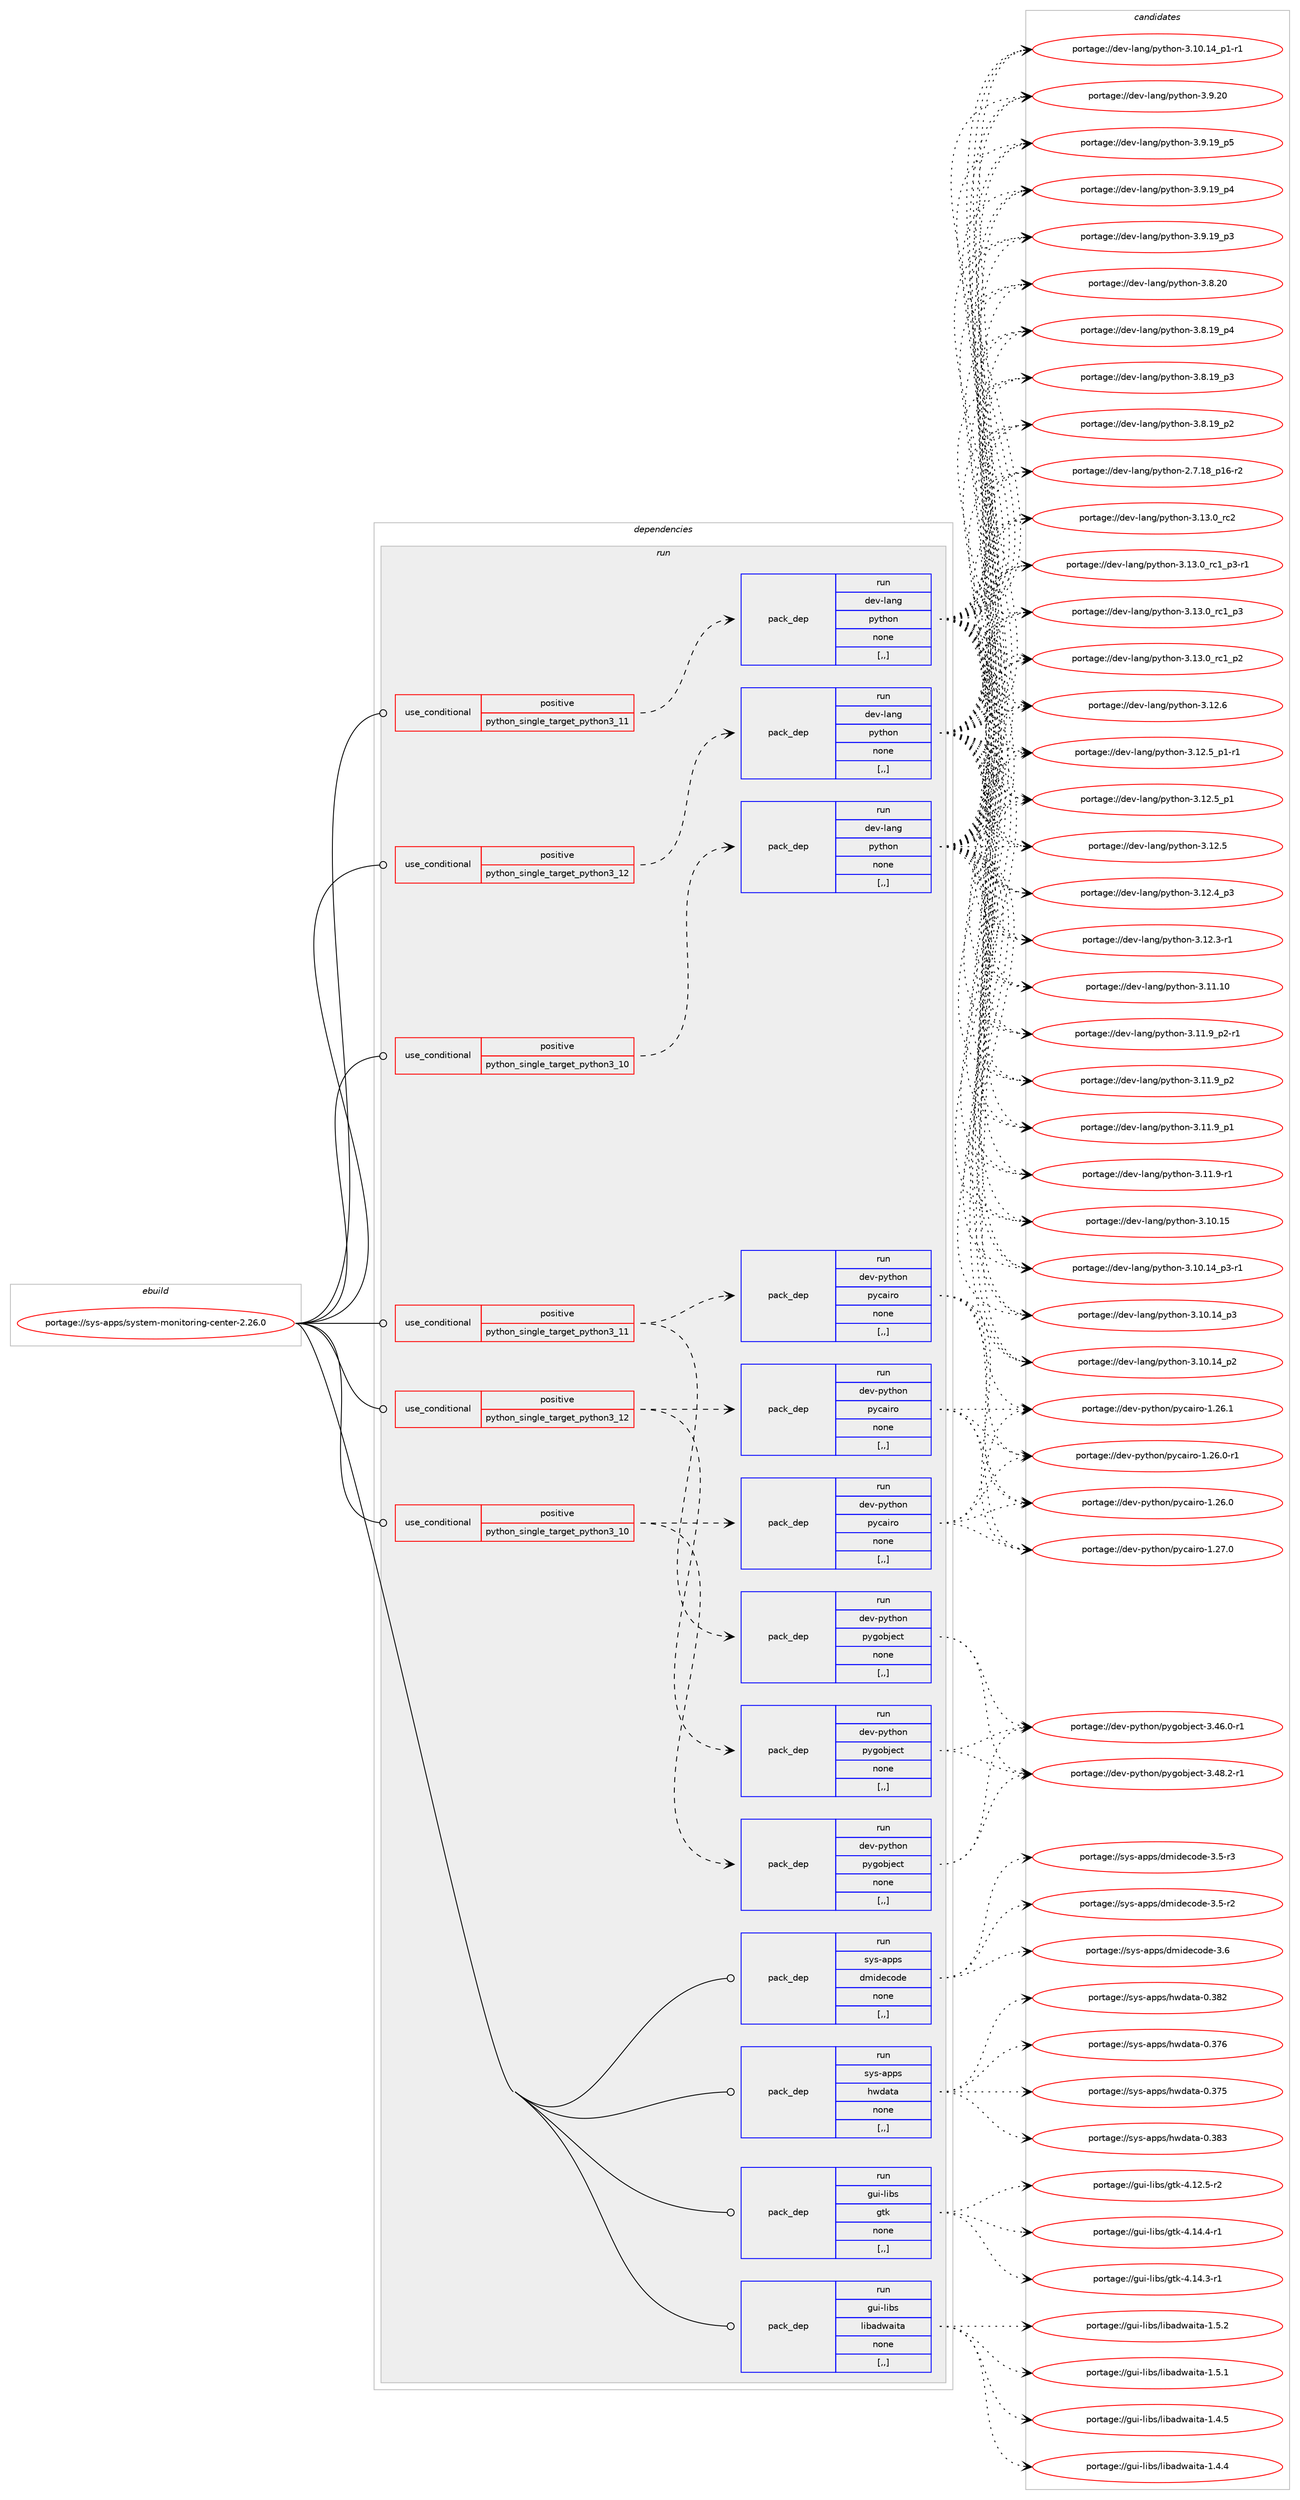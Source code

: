 digraph prolog {

# *************
# Graph options
# *************

newrank=true;
concentrate=true;
compound=true;
graph [rankdir=LR,fontname=Helvetica,fontsize=10,ranksep=1.5];#, ranksep=2.5, nodesep=0.2];
edge  [arrowhead=vee];
node  [fontname=Helvetica,fontsize=10];

# **********
# The ebuild
# **********

subgraph cluster_leftcol {
color=gray;
label=<<i>ebuild</i>>;
id [label="portage://sys-apps/system-monitoring-center-2.26.0", color=red, width=4, href="../sys-apps/system-monitoring-center-2.26.0.svg"];
}

# ****************
# The dependencies
# ****************

subgraph cluster_midcol {
color=gray;
label=<<i>dependencies</i>>;
subgraph cluster_compile {
fillcolor="#eeeeee";
style=filled;
label=<<i>compile</i>>;
}
subgraph cluster_compileandrun {
fillcolor="#eeeeee";
style=filled;
label=<<i>compile and run</i>>;
}
subgraph cluster_run {
fillcolor="#eeeeee";
style=filled;
label=<<i>run</i>>;
subgraph cond245714 {
dependency932931 [label=<<TABLE BORDER="0" CELLBORDER="1" CELLSPACING="0" CELLPADDING="4"><TR><TD ROWSPAN="3" CELLPADDING="10">use_conditional</TD></TR><TR><TD>positive</TD></TR><TR><TD>python_single_target_python3_10</TD></TR></TABLE>>, shape=none, color=red];
subgraph pack680546 {
dependency932932 [label=<<TABLE BORDER="0" CELLBORDER="1" CELLSPACING="0" CELLPADDING="4" WIDTH="220"><TR><TD ROWSPAN="6" CELLPADDING="30">pack_dep</TD></TR><TR><TD WIDTH="110">run</TD></TR><TR><TD>dev-lang</TD></TR><TR><TD>python</TD></TR><TR><TD>none</TD></TR><TR><TD>[,,]</TD></TR></TABLE>>, shape=none, color=blue];
}
dependency932931:e -> dependency932932:w [weight=20,style="dashed",arrowhead="vee"];
}
id:e -> dependency932931:w [weight=20,style="solid",arrowhead="odot"];
subgraph cond245715 {
dependency932933 [label=<<TABLE BORDER="0" CELLBORDER="1" CELLSPACING="0" CELLPADDING="4"><TR><TD ROWSPAN="3" CELLPADDING="10">use_conditional</TD></TR><TR><TD>positive</TD></TR><TR><TD>python_single_target_python3_10</TD></TR></TABLE>>, shape=none, color=red];
subgraph pack680547 {
dependency932934 [label=<<TABLE BORDER="0" CELLBORDER="1" CELLSPACING="0" CELLPADDING="4" WIDTH="220"><TR><TD ROWSPAN="6" CELLPADDING="30">pack_dep</TD></TR><TR><TD WIDTH="110">run</TD></TR><TR><TD>dev-python</TD></TR><TR><TD>pycairo</TD></TR><TR><TD>none</TD></TR><TR><TD>[,,]</TD></TR></TABLE>>, shape=none, color=blue];
}
dependency932933:e -> dependency932934:w [weight=20,style="dashed",arrowhead="vee"];
subgraph pack680548 {
dependency932935 [label=<<TABLE BORDER="0" CELLBORDER="1" CELLSPACING="0" CELLPADDING="4" WIDTH="220"><TR><TD ROWSPAN="6" CELLPADDING="30">pack_dep</TD></TR><TR><TD WIDTH="110">run</TD></TR><TR><TD>dev-python</TD></TR><TR><TD>pygobject</TD></TR><TR><TD>none</TD></TR><TR><TD>[,,]</TD></TR></TABLE>>, shape=none, color=blue];
}
dependency932933:e -> dependency932935:w [weight=20,style="dashed",arrowhead="vee"];
}
id:e -> dependency932933:w [weight=20,style="solid",arrowhead="odot"];
subgraph cond245716 {
dependency932936 [label=<<TABLE BORDER="0" CELLBORDER="1" CELLSPACING="0" CELLPADDING="4"><TR><TD ROWSPAN="3" CELLPADDING="10">use_conditional</TD></TR><TR><TD>positive</TD></TR><TR><TD>python_single_target_python3_11</TD></TR></TABLE>>, shape=none, color=red];
subgraph pack680549 {
dependency932937 [label=<<TABLE BORDER="0" CELLBORDER="1" CELLSPACING="0" CELLPADDING="4" WIDTH="220"><TR><TD ROWSPAN="6" CELLPADDING="30">pack_dep</TD></TR><TR><TD WIDTH="110">run</TD></TR><TR><TD>dev-lang</TD></TR><TR><TD>python</TD></TR><TR><TD>none</TD></TR><TR><TD>[,,]</TD></TR></TABLE>>, shape=none, color=blue];
}
dependency932936:e -> dependency932937:w [weight=20,style="dashed",arrowhead="vee"];
}
id:e -> dependency932936:w [weight=20,style="solid",arrowhead="odot"];
subgraph cond245717 {
dependency932938 [label=<<TABLE BORDER="0" CELLBORDER="1" CELLSPACING="0" CELLPADDING="4"><TR><TD ROWSPAN="3" CELLPADDING="10">use_conditional</TD></TR><TR><TD>positive</TD></TR><TR><TD>python_single_target_python3_11</TD></TR></TABLE>>, shape=none, color=red];
subgraph pack680550 {
dependency932939 [label=<<TABLE BORDER="0" CELLBORDER="1" CELLSPACING="0" CELLPADDING="4" WIDTH="220"><TR><TD ROWSPAN="6" CELLPADDING="30">pack_dep</TD></TR><TR><TD WIDTH="110">run</TD></TR><TR><TD>dev-python</TD></TR><TR><TD>pycairo</TD></TR><TR><TD>none</TD></TR><TR><TD>[,,]</TD></TR></TABLE>>, shape=none, color=blue];
}
dependency932938:e -> dependency932939:w [weight=20,style="dashed",arrowhead="vee"];
subgraph pack680551 {
dependency932940 [label=<<TABLE BORDER="0" CELLBORDER="1" CELLSPACING="0" CELLPADDING="4" WIDTH="220"><TR><TD ROWSPAN="6" CELLPADDING="30">pack_dep</TD></TR><TR><TD WIDTH="110">run</TD></TR><TR><TD>dev-python</TD></TR><TR><TD>pygobject</TD></TR><TR><TD>none</TD></TR><TR><TD>[,,]</TD></TR></TABLE>>, shape=none, color=blue];
}
dependency932938:e -> dependency932940:w [weight=20,style="dashed",arrowhead="vee"];
}
id:e -> dependency932938:w [weight=20,style="solid",arrowhead="odot"];
subgraph cond245718 {
dependency932941 [label=<<TABLE BORDER="0" CELLBORDER="1" CELLSPACING="0" CELLPADDING="4"><TR><TD ROWSPAN="3" CELLPADDING="10">use_conditional</TD></TR><TR><TD>positive</TD></TR><TR><TD>python_single_target_python3_12</TD></TR></TABLE>>, shape=none, color=red];
subgraph pack680552 {
dependency932942 [label=<<TABLE BORDER="0" CELLBORDER="1" CELLSPACING="0" CELLPADDING="4" WIDTH="220"><TR><TD ROWSPAN="6" CELLPADDING="30">pack_dep</TD></TR><TR><TD WIDTH="110">run</TD></TR><TR><TD>dev-lang</TD></TR><TR><TD>python</TD></TR><TR><TD>none</TD></TR><TR><TD>[,,]</TD></TR></TABLE>>, shape=none, color=blue];
}
dependency932941:e -> dependency932942:w [weight=20,style="dashed",arrowhead="vee"];
}
id:e -> dependency932941:w [weight=20,style="solid",arrowhead="odot"];
subgraph cond245719 {
dependency932943 [label=<<TABLE BORDER="0" CELLBORDER="1" CELLSPACING="0" CELLPADDING="4"><TR><TD ROWSPAN="3" CELLPADDING="10">use_conditional</TD></TR><TR><TD>positive</TD></TR><TR><TD>python_single_target_python3_12</TD></TR></TABLE>>, shape=none, color=red];
subgraph pack680553 {
dependency932944 [label=<<TABLE BORDER="0" CELLBORDER="1" CELLSPACING="0" CELLPADDING="4" WIDTH="220"><TR><TD ROWSPAN="6" CELLPADDING="30">pack_dep</TD></TR><TR><TD WIDTH="110">run</TD></TR><TR><TD>dev-python</TD></TR><TR><TD>pycairo</TD></TR><TR><TD>none</TD></TR><TR><TD>[,,]</TD></TR></TABLE>>, shape=none, color=blue];
}
dependency932943:e -> dependency932944:w [weight=20,style="dashed",arrowhead="vee"];
subgraph pack680554 {
dependency932945 [label=<<TABLE BORDER="0" CELLBORDER="1" CELLSPACING="0" CELLPADDING="4" WIDTH="220"><TR><TD ROWSPAN="6" CELLPADDING="30">pack_dep</TD></TR><TR><TD WIDTH="110">run</TD></TR><TR><TD>dev-python</TD></TR><TR><TD>pygobject</TD></TR><TR><TD>none</TD></TR><TR><TD>[,,]</TD></TR></TABLE>>, shape=none, color=blue];
}
dependency932943:e -> dependency932945:w [weight=20,style="dashed",arrowhead="vee"];
}
id:e -> dependency932943:w [weight=20,style="solid",arrowhead="odot"];
subgraph pack680555 {
dependency932946 [label=<<TABLE BORDER="0" CELLBORDER="1" CELLSPACING="0" CELLPADDING="4" WIDTH="220"><TR><TD ROWSPAN="6" CELLPADDING="30">pack_dep</TD></TR><TR><TD WIDTH="110">run</TD></TR><TR><TD>gui-libs</TD></TR><TR><TD>gtk</TD></TR><TR><TD>none</TD></TR><TR><TD>[,,]</TD></TR></TABLE>>, shape=none, color=blue];
}
id:e -> dependency932946:w [weight=20,style="solid",arrowhead="odot"];
subgraph pack680556 {
dependency932947 [label=<<TABLE BORDER="0" CELLBORDER="1" CELLSPACING="0" CELLPADDING="4" WIDTH="220"><TR><TD ROWSPAN="6" CELLPADDING="30">pack_dep</TD></TR><TR><TD WIDTH="110">run</TD></TR><TR><TD>gui-libs</TD></TR><TR><TD>libadwaita</TD></TR><TR><TD>none</TD></TR><TR><TD>[,,]</TD></TR></TABLE>>, shape=none, color=blue];
}
id:e -> dependency932947:w [weight=20,style="solid",arrowhead="odot"];
subgraph pack680557 {
dependency932948 [label=<<TABLE BORDER="0" CELLBORDER="1" CELLSPACING="0" CELLPADDING="4" WIDTH="220"><TR><TD ROWSPAN="6" CELLPADDING="30">pack_dep</TD></TR><TR><TD WIDTH="110">run</TD></TR><TR><TD>sys-apps</TD></TR><TR><TD>dmidecode</TD></TR><TR><TD>none</TD></TR><TR><TD>[,,]</TD></TR></TABLE>>, shape=none, color=blue];
}
id:e -> dependency932948:w [weight=20,style="solid",arrowhead="odot"];
subgraph pack680558 {
dependency932949 [label=<<TABLE BORDER="0" CELLBORDER="1" CELLSPACING="0" CELLPADDING="4" WIDTH="220"><TR><TD ROWSPAN="6" CELLPADDING="30">pack_dep</TD></TR><TR><TD WIDTH="110">run</TD></TR><TR><TD>sys-apps</TD></TR><TR><TD>hwdata</TD></TR><TR><TD>none</TD></TR><TR><TD>[,,]</TD></TR></TABLE>>, shape=none, color=blue];
}
id:e -> dependency932949:w [weight=20,style="solid",arrowhead="odot"];
}
}

# **************
# The candidates
# **************

subgraph cluster_choices {
rank=same;
color=gray;
label=<<i>candidates</i>>;

subgraph choice680546 {
color=black;
nodesep=1;
choice10010111845108971101034711212111610411111045514649514648951149950 [label="portage://dev-lang/python-3.13.0_rc2", color=red, width=4,href="../dev-lang/python-3.13.0_rc2.svg"];
choice1001011184510897110103471121211161041111104551464951464895114994995112514511449 [label="portage://dev-lang/python-3.13.0_rc1_p3-r1", color=red, width=4,href="../dev-lang/python-3.13.0_rc1_p3-r1.svg"];
choice100101118451089711010347112121116104111110455146495146489511499499511251 [label="portage://dev-lang/python-3.13.0_rc1_p3", color=red, width=4,href="../dev-lang/python-3.13.0_rc1_p3.svg"];
choice100101118451089711010347112121116104111110455146495146489511499499511250 [label="portage://dev-lang/python-3.13.0_rc1_p2", color=red, width=4,href="../dev-lang/python-3.13.0_rc1_p2.svg"];
choice10010111845108971101034711212111610411111045514649504654 [label="portage://dev-lang/python-3.12.6", color=red, width=4,href="../dev-lang/python-3.12.6.svg"];
choice1001011184510897110103471121211161041111104551464950465395112494511449 [label="portage://dev-lang/python-3.12.5_p1-r1", color=red, width=4,href="../dev-lang/python-3.12.5_p1-r1.svg"];
choice100101118451089711010347112121116104111110455146495046539511249 [label="portage://dev-lang/python-3.12.5_p1", color=red, width=4,href="../dev-lang/python-3.12.5_p1.svg"];
choice10010111845108971101034711212111610411111045514649504653 [label="portage://dev-lang/python-3.12.5", color=red, width=4,href="../dev-lang/python-3.12.5.svg"];
choice100101118451089711010347112121116104111110455146495046529511251 [label="portage://dev-lang/python-3.12.4_p3", color=red, width=4,href="../dev-lang/python-3.12.4_p3.svg"];
choice100101118451089711010347112121116104111110455146495046514511449 [label="portage://dev-lang/python-3.12.3-r1", color=red, width=4,href="../dev-lang/python-3.12.3-r1.svg"];
choice1001011184510897110103471121211161041111104551464949464948 [label="portage://dev-lang/python-3.11.10", color=red, width=4,href="../dev-lang/python-3.11.10.svg"];
choice1001011184510897110103471121211161041111104551464949465795112504511449 [label="portage://dev-lang/python-3.11.9_p2-r1", color=red, width=4,href="../dev-lang/python-3.11.9_p2-r1.svg"];
choice100101118451089711010347112121116104111110455146494946579511250 [label="portage://dev-lang/python-3.11.9_p2", color=red, width=4,href="../dev-lang/python-3.11.9_p2.svg"];
choice100101118451089711010347112121116104111110455146494946579511249 [label="portage://dev-lang/python-3.11.9_p1", color=red, width=4,href="../dev-lang/python-3.11.9_p1.svg"];
choice100101118451089711010347112121116104111110455146494946574511449 [label="portage://dev-lang/python-3.11.9-r1", color=red, width=4,href="../dev-lang/python-3.11.9-r1.svg"];
choice1001011184510897110103471121211161041111104551464948464953 [label="portage://dev-lang/python-3.10.15", color=red, width=4,href="../dev-lang/python-3.10.15.svg"];
choice100101118451089711010347112121116104111110455146494846495295112514511449 [label="portage://dev-lang/python-3.10.14_p3-r1", color=red, width=4,href="../dev-lang/python-3.10.14_p3-r1.svg"];
choice10010111845108971101034711212111610411111045514649484649529511251 [label="portage://dev-lang/python-3.10.14_p3", color=red, width=4,href="../dev-lang/python-3.10.14_p3.svg"];
choice10010111845108971101034711212111610411111045514649484649529511250 [label="portage://dev-lang/python-3.10.14_p2", color=red, width=4,href="../dev-lang/python-3.10.14_p2.svg"];
choice100101118451089711010347112121116104111110455146494846495295112494511449 [label="portage://dev-lang/python-3.10.14_p1-r1", color=red, width=4,href="../dev-lang/python-3.10.14_p1-r1.svg"];
choice10010111845108971101034711212111610411111045514657465048 [label="portage://dev-lang/python-3.9.20", color=red, width=4,href="../dev-lang/python-3.9.20.svg"];
choice100101118451089711010347112121116104111110455146574649579511253 [label="portage://dev-lang/python-3.9.19_p5", color=red, width=4,href="../dev-lang/python-3.9.19_p5.svg"];
choice100101118451089711010347112121116104111110455146574649579511252 [label="portage://dev-lang/python-3.9.19_p4", color=red, width=4,href="../dev-lang/python-3.9.19_p4.svg"];
choice100101118451089711010347112121116104111110455146574649579511251 [label="portage://dev-lang/python-3.9.19_p3", color=red, width=4,href="../dev-lang/python-3.9.19_p3.svg"];
choice10010111845108971101034711212111610411111045514656465048 [label="portage://dev-lang/python-3.8.20", color=red, width=4,href="../dev-lang/python-3.8.20.svg"];
choice100101118451089711010347112121116104111110455146564649579511252 [label="portage://dev-lang/python-3.8.19_p4", color=red, width=4,href="../dev-lang/python-3.8.19_p4.svg"];
choice100101118451089711010347112121116104111110455146564649579511251 [label="portage://dev-lang/python-3.8.19_p3", color=red, width=4,href="../dev-lang/python-3.8.19_p3.svg"];
choice100101118451089711010347112121116104111110455146564649579511250 [label="portage://dev-lang/python-3.8.19_p2", color=red, width=4,href="../dev-lang/python-3.8.19_p2.svg"];
choice100101118451089711010347112121116104111110455046554649569511249544511450 [label="portage://dev-lang/python-2.7.18_p16-r2", color=red, width=4,href="../dev-lang/python-2.7.18_p16-r2.svg"];
dependency932932:e -> choice10010111845108971101034711212111610411111045514649514648951149950:w [style=dotted,weight="100"];
dependency932932:e -> choice1001011184510897110103471121211161041111104551464951464895114994995112514511449:w [style=dotted,weight="100"];
dependency932932:e -> choice100101118451089711010347112121116104111110455146495146489511499499511251:w [style=dotted,weight="100"];
dependency932932:e -> choice100101118451089711010347112121116104111110455146495146489511499499511250:w [style=dotted,weight="100"];
dependency932932:e -> choice10010111845108971101034711212111610411111045514649504654:w [style=dotted,weight="100"];
dependency932932:e -> choice1001011184510897110103471121211161041111104551464950465395112494511449:w [style=dotted,weight="100"];
dependency932932:e -> choice100101118451089711010347112121116104111110455146495046539511249:w [style=dotted,weight="100"];
dependency932932:e -> choice10010111845108971101034711212111610411111045514649504653:w [style=dotted,weight="100"];
dependency932932:e -> choice100101118451089711010347112121116104111110455146495046529511251:w [style=dotted,weight="100"];
dependency932932:e -> choice100101118451089711010347112121116104111110455146495046514511449:w [style=dotted,weight="100"];
dependency932932:e -> choice1001011184510897110103471121211161041111104551464949464948:w [style=dotted,weight="100"];
dependency932932:e -> choice1001011184510897110103471121211161041111104551464949465795112504511449:w [style=dotted,weight="100"];
dependency932932:e -> choice100101118451089711010347112121116104111110455146494946579511250:w [style=dotted,weight="100"];
dependency932932:e -> choice100101118451089711010347112121116104111110455146494946579511249:w [style=dotted,weight="100"];
dependency932932:e -> choice100101118451089711010347112121116104111110455146494946574511449:w [style=dotted,weight="100"];
dependency932932:e -> choice1001011184510897110103471121211161041111104551464948464953:w [style=dotted,weight="100"];
dependency932932:e -> choice100101118451089711010347112121116104111110455146494846495295112514511449:w [style=dotted,weight="100"];
dependency932932:e -> choice10010111845108971101034711212111610411111045514649484649529511251:w [style=dotted,weight="100"];
dependency932932:e -> choice10010111845108971101034711212111610411111045514649484649529511250:w [style=dotted,weight="100"];
dependency932932:e -> choice100101118451089711010347112121116104111110455146494846495295112494511449:w [style=dotted,weight="100"];
dependency932932:e -> choice10010111845108971101034711212111610411111045514657465048:w [style=dotted,weight="100"];
dependency932932:e -> choice100101118451089711010347112121116104111110455146574649579511253:w [style=dotted,weight="100"];
dependency932932:e -> choice100101118451089711010347112121116104111110455146574649579511252:w [style=dotted,weight="100"];
dependency932932:e -> choice100101118451089711010347112121116104111110455146574649579511251:w [style=dotted,weight="100"];
dependency932932:e -> choice10010111845108971101034711212111610411111045514656465048:w [style=dotted,weight="100"];
dependency932932:e -> choice100101118451089711010347112121116104111110455146564649579511252:w [style=dotted,weight="100"];
dependency932932:e -> choice100101118451089711010347112121116104111110455146564649579511251:w [style=dotted,weight="100"];
dependency932932:e -> choice100101118451089711010347112121116104111110455146564649579511250:w [style=dotted,weight="100"];
dependency932932:e -> choice100101118451089711010347112121116104111110455046554649569511249544511450:w [style=dotted,weight="100"];
}
subgraph choice680547 {
color=black;
nodesep=1;
choice1001011184511212111610411111047112121999710511411145494650554648 [label="portage://dev-python/pycairo-1.27.0", color=red, width=4,href="../dev-python/pycairo-1.27.0.svg"];
choice1001011184511212111610411111047112121999710511411145494650544649 [label="portage://dev-python/pycairo-1.26.1", color=red, width=4,href="../dev-python/pycairo-1.26.1.svg"];
choice10010111845112121116104111110471121219997105114111454946505446484511449 [label="portage://dev-python/pycairo-1.26.0-r1", color=red, width=4,href="../dev-python/pycairo-1.26.0-r1.svg"];
choice1001011184511212111610411111047112121999710511411145494650544648 [label="portage://dev-python/pycairo-1.26.0", color=red, width=4,href="../dev-python/pycairo-1.26.0.svg"];
dependency932934:e -> choice1001011184511212111610411111047112121999710511411145494650554648:w [style=dotted,weight="100"];
dependency932934:e -> choice1001011184511212111610411111047112121999710511411145494650544649:w [style=dotted,weight="100"];
dependency932934:e -> choice10010111845112121116104111110471121219997105114111454946505446484511449:w [style=dotted,weight="100"];
dependency932934:e -> choice1001011184511212111610411111047112121999710511411145494650544648:w [style=dotted,weight="100"];
}
subgraph choice680548 {
color=black;
nodesep=1;
choice10010111845112121116104111110471121211031119810610199116455146525646504511449 [label="portage://dev-python/pygobject-3.48.2-r1", color=red, width=4,href="../dev-python/pygobject-3.48.2-r1.svg"];
choice10010111845112121116104111110471121211031119810610199116455146525446484511449 [label="portage://dev-python/pygobject-3.46.0-r1", color=red, width=4,href="../dev-python/pygobject-3.46.0-r1.svg"];
dependency932935:e -> choice10010111845112121116104111110471121211031119810610199116455146525646504511449:w [style=dotted,weight="100"];
dependency932935:e -> choice10010111845112121116104111110471121211031119810610199116455146525446484511449:w [style=dotted,weight="100"];
}
subgraph choice680549 {
color=black;
nodesep=1;
choice10010111845108971101034711212111610411111045514649514648951149950 [label="portage://dev-lang/python-3.13.0_rc2", color=red, width=4,href="../dev-lang/python-3.13.0_rc2.svg"];
choice1001011184510897110103471121211161041111104551464951464895114994995112514511449 [label="portage://dev-lang/python-3.13.0_rc1_p3-r1", color=red, width=4,href="../dev-lang/python-3.13.0_rc1_p3-r1.svg"];
choice100101118451089711010347112121116104111110455146495146489511499499511251 [label="portage://dev-lang/python-3.13.0_rc1_p3", color=red, width=4,href="../dev-lang/python-3.13.0_rc1_p3.svg"];
choice100101118451089711010347112121116104111110455146495146489511499499511250 [label="portage://dev-lang/python-3.13.0_rc1_p2", color=red, width=4,href="../dev-lang/python-3.13.0_rc1_p2.svg"];
choice10010111845108971101034711212111610411111045514649504654 [label="portage://dev-lang/python-3.12.6", color=red, width=4,href="../dev-lang/python-3.12.6.svg"];
choice1001011184510897110103471121211161041111104551464950465395112494511449 [label="portage://dev-lang/python-3.12.5_p1-r1", color=red, width=4,href="../dev-lang/python-3.12.5_p1-r1.svg"];
choice100101118451089711010347112121116104111110455146495046539511249 [label="portage://dev-lang/python-3.12.5_p1", color=red, width=4,href="../dev-lang/python-3.12.5_p1.svg"];
choice10010111845108971101034711212111610411111045514649504653 [label="portage://dev-lang/python-3.12.5", color=red, width=4,href="../dev-lang/python-3.12.5.svg"];
choice100101118451089711010347112121116104111110455146495046529511251 [label="portage://dev-lang/python-3.12.4_p3", color=red, width=4,href="../dev-lang/python-3.12.4_p3.svg"];
choice100101118451089711010347112121116104111110455146495046514511449 [label="portage://dev-lang/python-3.12.3-r1", color=red, width=4,href="../dev-lang/python-3.12.3-r1.svg"];
choice1001011184510897110103471121211161041111104551464949464948 [label="portage://dev-lang/python-3.11.10", color=red, width=4,href="../dev-lang/python-3.11.10.svg"];
choice1001011184510897110103471121211161041111104551464949465795112504511449 [label="portage://dev-lang/python-3.11.9_p2-r1", color=red, width=4,href="../dev-lang/python-3.11.9_p2-r1.svg"];
choice100101118451089711010347112121116104111110455146494946579511250 [label="portage://dev-lang/python-3.11.9_p2", color=red, width=4,href="../dev-lang/python-3.11.9_p2.svg"];
choice100101118451089711010347112121116104111110455146494946579511249 [label="portage://dev-lang/python-3.11.9_p1", color=red, width=4,href="../dev-lang/python-3.11.9_p1.svg"];
choice100101118451089711010347112121116104111110455146494946574511449 [label="portage://dev-lang/python-3.11.9-r1", color=red, width=4,href="../dev-lang/python-3.11.9-r1.svg"];
choice1001011184510897110103471121211161041111104551464948464953 [label="portage://dev-lang/python-3.10.15", color=red, width=4,href="../dev-lang/python-3.10.15.svg"];
choice100101118451089711010347112121116104111110455146494846495295112514511449 [label="portage://dev-lang/python-3.10.14_p3-r1", color=red, width=4,href="../dev-lang/python-3.10.14_p3-r1.svg"];
choice10010111845108971101034711212111610411111045514649484649529511251 [label="portage://dev-lang/python-3.10.14_p3", color=red, width=4,href="../dev-lang/python-3.10.14_p3.svg"];
choice10010111845108971101034711212111610411111045514649484649529511250 [label="portage://dev-lang/python-3.10.14_p2", color=red, width=4,href="../dev-lang/python-3.10.14_p2.svg"];
choice100101118451089711010347112121116104111110455146494846495295112494511449 [label="portage://dev-lang/python-3.10.14_p1-r1", color=red, width=4,href="../dev-lang/python-3.10.14_p1-r1.svg"];
choice10010111845108971101034711212111610411111045514657465048 [label="portage://dev-lang/python-3.9.20", color=red, width=4,href="../dev-lang/python-3.9.20.svg"];
choice100101118451089711010347112121116104111110455146574649579511253 [label="portage://dev-lang/python-3.9.19_p5", color=red, width=4,href="../dev-lang/python-3.9.19_p5.svg"];
choice100101118451089711010347112121116104111110455146574649579511252 [label="portage://dev-lang/python-3.9.19_p4", color=red, width=4,href="../dev-lang/python-3.9.19_p4.svg"];
choice100101118451089711010347112121116104111110455146574649579511251 [label="portage://dev-lang/python-3.9.19_p3", color=red, width=4,href="../dev-lang/python-3.9.19_p3.svg"];
choice10010111845108971101034711212111610411111045514656465048 [label="portage://dev-lang/python-3.8.20", color=red, width=4,href="../dev-lang/python-3.8.20.svg"];
choice100101118451089711010347112121116104111110455146564649579511252 [label="portage://dev-lang/python-3.8.19_p4", color=red, width=4,href="../dev-lang/python-3.8.19_p4.svg"];
choice100101118451089711010347112121116104111110455146564649579511251 [label="portage://dev-lang/python-3.8.19_p3", color=red, width=4,href="../dev-lang/python-3.8.19_p3.svg"];
choice100101118451089711010347112121116104111110455146564649579511250 [label="portage://dev-lang/python-3.8.19_p2", color=red, width=4,href="../dev-lang/python-3.8.19_p2.svg"];
choice100101118451089711010347112121116104111110455046554649569511249544511450 [label="portage://dev-lang/python-2.7.18_p16-r2", color=red, width=4,href="../dev-lang/python-2.7.18_p16-r2.svg"];
dependency932937:e -> choice10010111845108971101034711212111610411111045514649514648951149950:w [style=dotted,weight="100"];
dependency932937:e -> choice1001011184510897110103471121211161041111104551464951464895114994995112514511449:w [style=dotted,weight="100"];
dependency932937:e -> choice100101118451089711010347112121116104111110455146495146489511499499511251:w [style=dotted,weight="100"];
dependency932937:e -> choice100101118451089711010347112121116104111110455146495146489511499499511250:w [style=dotted,weight="100"];
dependency932937:e -> choice10010111845108971101034711212111610411111045514649504654:w [style=dotted,weight="100"];
dependency932937:e -> choice1001011184510897110103471121211161041111104551464950465395112494511449:w [style=dotted,weight="100"];
dependency932937:e -> choice100101118451089711010347112121116104111110455146495046539511249:w [style=dotted,weight="100"];
dependency932937:e -> choice10010111845108971101034711212111610411111045514649504653:w [style=dotted,weight="100"];
dependency932937:e -> choice100101118451089711010347112121116104111110455146495046529511251:w [style=dotted,weight="100"];
dependency932937:e -> choice100101118451089711010347112121116104111110455146495046514511449:w [style=dotted,weight="100"];
dependency932937:e -> choice1001011184510897110103471121211161041111104551464949464948:w [style=dotted,weight="100"];
dependency932937:e -> choice1001011184510897110103471121211161041111104551464949465795112504511449:w [style=dotted,weight="100"];
dependency932937:e -> choice100101118451089711010347112121116104111110455146494946579511250:w [style=dotted,weight="100"];
dependency932937:e -> choice100101118451089711010347112121116104111110455146494946579511249:w [style=dotted,weight="100"];
dependency932937:e -> choice100101118451089711010347112121116104111110455146494946574511449:w [style=dotted,weight="100"];
dependency932937:e -> choice1001011184510897110103471121211161041111104551464948464953:w [style=dotted,weight="100"];
dependency932937:e -> choice100101118451089711010347112121116104111110455146494846495295112514511449:w [style=dotted,weight="100"];
dependency932937:e -> choice10010111845108971101034711212111610411111045514649484649529511251:w [style=dotted,weight="100"];
dependency932937:e -> choice10010111845108971101034711212111610411111045514649484649529511250:w [style=dotted,weight="100"];
dependency932937:e -> choice100101118451089711010347112121116104111110455146494846495295112494511449:w [style=dotted,weight="100"];
dependency932937:e -> choice10010111845108971101034711212111610411111045514657465048:w [style=dotted,weight="100"];
dependency932937:e -> choice100101118451089711010347112121116104111110455146574649579511253:w [style=dotted,weight="100"];
dependency932937:e -> choice100101118451089711010347112121116104111110455146574649579511252:w [style=dotted,weight="100"];
dependency932937:e -> choice100101118451089711010347112121116104111110455146574649579511251:w [style=dotted,weight="100"];
dependency932937:e -> choice10010111845108971101034711212111610411111045514656465048:w [style=dotted,weight="100"];
dependency932937:e -> choice100101118451089711010347112121116104111110455146564649579511252:w [style=dotted,weight="100"];
dependency932937:e -> choice100101118451089711010347112121116104111110455146564649579511251:w [style=dotted,weight="100"];
dependency932937:e -> choice100101118451089711010347112121116104111110455146564649579511250:w [style=dotted,weight="100"];
dependency932937:e -> choice100101118451089711010347112121116104111110455046554649569511249544511450:w [style=dotted,weight="100"];
}
subgraph choice680550 {
color=black;
nodesep=1;
choice1001011184511212111610411111047112121999710511411145494650554648 [label="portage://dev-python/pycairo-1.27.0", color=red, width=4,href="../dev-python/pycairo-1.27.0.svg"];
choice1001011184511212111610411111047112121999710511411145494650544649 [label="portage://dev-python/pycairo-1.26.1", color=red, width=4,href="../dev-python/pycairo-1.26.1.svg"];
choice10010111845112121116104111110471121219997105114111454946505446484511449 [label="portage://dev-python/pycairo-1.26.0-r1", color=red, width=4,href="../dev-python/pycairo-1.26.0-r1.svg"];
choice1001011184511212111610411111047112121999710511411145494650544648 [label="portage://dev-python/pycairo-1.26.0", color=red, width=4,href="../dev-python/pycairo-1.26.0.svg"];
dependency932939:e -> choice1001011184511212111610411111047112121999710511411145494650554648:w [style=dotted,weight="100"];
dependency932939:e -> choice1001011184511212111610411111047112121999710511411145494650544649:w [style=dotted,weight="100"];
dependency932939:e -> choice10010111845112121116104111110471121219997105114111454946505446484511449:w [style=dotted,weight="100"];
dependency932939:e -> choice1001011184511212111610411111047112121999710511411145494650544648:w [style=dotted,weight="100"];
}
subgraph choice680551 {
color=black;
nodesep=1;
choice10010111845112121116104111110471121211031119810610199116455146525646504511449 [label="portage://dev-python/pygobject-3.48.2-r1", color=red, width=4,href="../dev-python/pygobject-3.48.2-r1.svg"];
choice10010111845112121116104111110471121211031119810610199116455146525446484511449 [label="portage://dev-python/pygobject-3.46.0-r1", color=red, width=4,href="../dev-python/pygobject-3.46.0-r1.svg"];
dependency932940:e -> choice10010111845112121116104111110471121211031119810610199116455146525646504511449:w [style=dotted,weight="100"];
dependency932940:e -> choice10010111845112121116104111110471121211031119810610199116455146525446484511449:w [style=dotted,weight="100"];
}
subgraph choice680552 {
color=black;
nodesep=1;
choice10010111845108971101034711212111610411111045514649514648951149950 [label="portage://dev-lang/python-3.13.0_rc2", color=red, width=4,href="../dev-lang/python-3.13.0_rc2.svg"];
choice1001011184510897110103471121211161041111104551464951464895114994995112514511449 [label="portage://dev-lang/python-3.13.0_rc1_p3-r1", color=red, width=4,href="../dev-lang/python-3.13.0_rc1_p3-r1.svg"];
choice100101118451089711010347112121116104111110455146495146489511499499511251 [label="portage://dev-lang/python-3.13.0_rc1_p3", color=red, width=4,href="../dev-lang/python-3.13.0_rc1_p3.svg"];
choice100101118451089711010347112121116104111110455146495146489511499499511250 [label="portage://dev-lang/python-3.13.0_rc1_p2", color=red, width=4,href="../dev-lang/python-3.13.0_rc1_p2.svg"];
choice10010111845108971101034711212111610411111045514649504654 [label="portage://dev-lang/python-3.12.6", color=red, width=4,href="../dev-lang/python-3.12.6.svg"];
choice1001011184510897110103471121211161041111104551464950465395112494511449 [label="portage://dev-lang/python-3.12.5_p1-r1", color=red, width=4,href="../dev-lang/python-3.12.5_p1-r1.svg"];
choice100101118451089711010347112121116104111110455146495046539511249 [label="portage://dev-lang/python-3.12.5_p1", color=red, width=4,href="../dev-lang/python-3.12.5_p1.svg"];
choice10010111845108971101034711212111610411111045514649504653 [label="portage://dev-lang/python-3.12.5", color=red, width=4,href="../dev-lang/python-3.12.5.svg"];
choice100101118451089711010347112121116104111110455146495046529511251 [label="portage://dev-lang/python-3.12.4_p3", color=red, width=4,href="../dev-lang/python-3.12.4_p3.svg"];
choice100101118451089711010347112121116104111110455146495046514511449 [label="portage://dev-lang/python-3.12.3-r1", color=red, width=4,href="../dev-lang/python-3.12.3-r1.svg"];
choice1001011184510897110103471121211161041111104551464949464948 [label="portage://dev-lang/python-3.11.10", color=red, width=4,href="../dev-lang/python-3.11.10.svg"];
choice1001011184510897110103471121211161041111104551464949465795112504511449 [label="portage://dev-lang/python-3.11.9_p2-r1", color=red, width=4,href="../dev-lang/python-3.11.9_p2-r1.svg"];
choice100101118451089711010347112121116104111110455146494946579511250 [label="portage://dev-lang/python-3.11.9_p2", color=red, width=4,href="../dev-lang/python-3.11.9_p2.svg"];
choice100101118451089711010347112121116104111110455146494946579511249 [label="portage://dev-lang/python-3.11.9_p1", color=red, width=4,href="../dev-lang/python-3.11.9_p1.svg"];
choice100101118451089711010347112121116104111110455146494946574511449 [label="portage://dev-lang/python-3.11.9-r1", color=red, width=4,href="../dev-lang/python-3.11.9-r1.svg"];
choice1001011184510897110103471121211161041111104551464948464953 [label="portage://dev-lang/python-3.10.15", color=red, width=4,href="../dev-lang/python-3.10.15.svg"];
choice100101118451089711010347112121116104111110455146494846495295112514511449 [label="portage://dev-lang/python-3.10.14_p3-r1", color=red, width=4,href="../dev-lang/python-3.10.14_p3-r1.svg"];
choice10010111845108971101034711212111610411111045514649484649529511251 [label="portage://dev-lang/python-3.10.14_p3", color=red, width=4,href="../dev-lang/python-3.10.14_p3.svg"];
choice10010111845108971101034711212111610411111045514649484649529511250 [label="portage://dev-lang/python-3.10.14_p2", color=red, width=4,href="../dev-lang/python-3.10.14_p2.svg"];
choice100101118451089711010347112121116104111110455146494846495295112494511449 [label="portage://dev-lang/python-3.10.14_p1-r1", color=red, width=4,href="../dev-lang/python-3.10.14_p1-r1.svg"];
choice10010111845108971101034711212111610411111045514657465048 [label="portage://dev-lang/python-3.9.20", color=red, width=4,href="../dev-lang/python-3.9.20.svg"];
choice100101118451089711010347112121116104111110455146574649579511253 [label="portage://dev-lang/python-3.9.19_p5", color=red, width=4,href="../dev-lang/python-3.9.19_p5.svg"];
choice100101118451089711010347112121116104111110455146574649579511252 [label="portage://dev-lang/python-3.9.19_p4", color=red, width=4,href="../dev-lang/python-3.9.19_p4.svg"];
choice100101118451089711010347112121116104111110455146574649579511251 [label="portage://dev-lang/python-3.9.19_p3", color=red, width=4,href="../dev-lang/python-3.9.19_p3.svg"];
choice10010111845108971101034711212111610411111045514656465048 [label="portage://dev-lang/python-3.8.20", color=red, width=4,href="../dev-lang/python-3.8.20.svg"];
choice100101118451089711010347112121116104111110455146564649579511252 [label="portage://dev-lang/python-3.8.19_p4", color=red, width=4,href="../dev-lang/python-3.8.19_p4.svg"];
choice100101118451089711010347112121116104111110455146564649579511251 [label="portage://dev-lang/python-3.8.19_p3", color=red, width=4,href="../dev-lang/python-3.8.19_p3.svg"];
choice100101118451089711010347112121116104111110455146564649579511250 [label="portage://dev-lang/python-3.8.19_p2", color=red, width=4,href="../dev-lang/python-3.8.19_p2.svg"];
choice100101118451089711010347112121116104111110455046554649569511249544511450 [label="portage://dev-lang/python-2.7.18_p16-r2", color=red, width=4,href="../dev-lang/python-2.7.18_p16-r2.svg"];
dependency932942:e -> choice10010111845108971101034711212111610411111045514649514648951149950:w [style=dotted,weight="100"];
dependency932942:e -> choice1001011184510897110103471121211161041111104551464951464895114994995112514511449:w [style=dotted,weight="100"];
dependency932942:e -> choice100101118451089711010347112121116104111110455146495146489511499499511251:w [style=dotted,weight="100"];
dependency932942:e -> choice100101118451089711010347112121116104111110455146495146489511499499511250:w [style=dotted,weight="100"];
dependency932942:e -> choice10010111845108971101034711212111610411111045514649504654:w [style=dotted,weight="100"];
dependency932942:e -> choice1001011184510897110103471121211161041111104551464950465395112494511449:w [style=dotted,weight="100"];
dependency932942:e -> choice100101118451089711010347112121116104111110455146495046539511249:w [style=dotted,weight="100"];
dependency932942:e -> choice10010111845108971101034711212111610411111045514649504653:w [style=dotted,weight="100"];
dependency932942:e -> choice100101118451089711010347112121116104111110455146495046529511251:w [style=dotted,weight="100"];
dependency932942:e -> choice100101118451089711010347112121116104111110455146495046514511449:w [style=dotted,weight="100"];
dependency932942:e -> choice1001011184510897110103471121211161041111104551464949464948:w [style=dotted,weight="100"];
dependency932942:e -> choice1001011184510897110103471121211161041111104551464949465795112504511449:w [style=dotted,weight="100"];
dependency932942:e -> choice100101118451089711010347112121116104111110455146494946579511250:w [style=dotted,weight="100"];
dependency932942:e -> choice100101118451089711010347112121116104111110455146494946579511249:w [style=dotted,weight="100"];
dependency932942:e -> choice100101118451089711010347112121116104111110455146494946574511449:w [style=dotted,weight="100"];
dependency932942:e -> choice1001011184510897110103471121211161041111104551464948464953:w [style=dotted,weight="100"];
dependency932942:e -> choice100101118451089711010347112121116104111110455146494846495295112514511449:w [style=dotted,weight="100"];
dependency932942:e -> choice10010111845108971101034711212111610411111045514649484649529511251:w [style=dotted,weight="100"];
dependency932942:e -> choice10010111845108971101034711212111610411111045514649484649529511250:w [style=dotted,weight="100"];
dependency932942:e -> choice100101118451089711010347112121116104111110455146494846495295112494511449:w [style=dotted,weight="100"];
dependency932942:e -> choice10010111845108971101034711212111610411111045514657465048:w [style=dotted,weight="100"];
dependency932942:e -> choice100101118451089711010347112121116104111110455146574649579511253:w [style=dotted,weight="100"];
dependency932942:e -> choice100101118451089711010347112121116104111110455146574649579511252:w [style=dotted,weight="100"];
dependency932942:e -> choice100101118451089711010347112121116104111110455146574649579511251:w [style=dotted,weight="100"];
dependency932942:e -> choice10010111845108971101034711212111610411111045514656465048:w [style=dotted,weight="100"];
dependency932942:e -> choice100101118451089711010347112121116104111110455146564649579511252:w [style=dotted,weight="100"];
dependency932942:e -> choice100101118451089711010347112121116104111110455146564649579511251:w [style=dotted,weight="100"];
dependency932942:e -> choice100101118451089711010347112121116104111110455146564649579511250:w [style=dotted,weight="100"];
dependency932942:e -> choice100101118451089711010347112121116104111110455046554649569511249544511450:w [style=dotted,weight="100"];
}
subgraph choice680553 {
color=black;
nodesep=1;
choice1001011184511212111610411111047112121999710511411145494650554648 [label="portage://dev-python/pycairo-1.27.0", color=red, width=4,href="../dev-python/pycairo-1.27.0.svg"];
choice1001011184511212111610411111047112121999710511411145494650544649 [label="portage://dev-python/pycairo-1.26.1", color=red, width=4,href="../dev-python/pycairo-1.26.1.svg"];
choice10010111845112121116104111110471121219997105114111454946505446484511449 [label="portage://dev-python/pycairo-1.26.0-r1", color=red, width=4,href="../dev-python/pycairo-1.26.0-r1.svg"];
choice1001011184511212111610411111047112121999710511411145494650544648 [label="portage://dev-python/pycairo-1.26.0", color=red, width=4,href="../dev-python/pycairo-1.26.0.svg"];
dependency932944:e -> choice1001011184511212111610411111047112121999710511411145494650554648:w [style=dotted,weight="100"];
dependency932944:e -> choice1001011184511212111610411111047112121999710511411145494650544649:w [style=dotted,weight="100"];
dependency932944:e -> choice10010111845112121116104111110471121219997105114111454946505446484511449:w [style=dotted,weight="100"];
dependency932944:e -> choice1001011184511212111610411111047112121999710511411145494650544648:w [style=dotted,weight="100"];
}
subgraph choice680554 {
color=black;
nodesep=1;
choice10010111845112121116104111110471121211031119810610199116455146525646504511449 [label="portage://dev-python/pygobject-3.48.2-r1", color=red, width=4,href="../dev-python/pygobject-3.48.2-r1.svg"];
choice10010111845112121116104111110471121211031119810610199116455146525446484511449 [label="portage://dev-python/pygobject-3.46.0-r1", color=red, width=4,href="../dev-python/pygobject-3.46.0-r1.svg"];
dependency932945:e -> choice10010111845112121116104111110471121211031119810610199116455146525646504511449:w [style=dotted,weight="100"];
dependency932945:e -> choice10010111845112121116104111110471121211031119810610199116455146525446484511449:w [style=dotted,weight="100"];
}
subgraph choice680555 {
color=black;
nodesep=1;
choice103117105451081059811547103116107455246495246524511449 [label="portage://gui-libs/gtk-4.14.4-r1", color=red, width=4,href="../gui-libs/gtk-4.14.4-r1.svg"];
choice103117105451081059811547103116107455246495246514511449 [label="portage://gui-libs/gtk-4.14.3-r1", color=red, width=4,href="../gui-libs/gtk-4.14.3-r1.svg"];
choice103117105451081059811547103116107455246495046534511450 [label="portage://gui-libs/gtk-4.12.5-r2", color=red, width=4,href="../gui-libs/gtk-4.12.5-r2.svg"];
dependency932946:e -> choice103117105451081059811547103116107455246495246524511449:w [style=dotted,weight="100"];
dependency932946:e -> choice103117105451081059811547103116107455246495246514511449:w [style=dotted,weight="100"];
dependency932946:e -> choice103117105451081059811547103116107455246495046534511450:w [style=dotted,weight="100"];
}
subgraph choice680556 {
color=black;
nodesep=1;
choice10311710545108105981154710810598971001199710511697454946534650 [label="portage://gui-libs/libadwaita-1.5.2", color=red, width=4,href="../gui-libs/libadwaita-1.5.2.svg"];
choice10311710545108105981154710810598971001199710511697454946534649 [label="portage://gui-libs/libadwaita-1.5.1", color=red, width=4,href="../gui-libs/libadwaita-1.5.1.svg"];
choice10311710545108105981154710810598971001199710511697454946524653 [label="portage://gui-libs/libadwaita-1.4.5", color=red, width=4,href="../gui-libs/libadwaita-1.4.5.svg"];
choice10311710545108105981154710810598971001199710511697454946524652 [label="portage://gui-libs/libadwaita-1.4.4", color=red, width=4,href="../gui-libs/libadwaita-1.4.4.svg"];
dependency932947:e -> choice10311710545108105981154710810598971001199710511697454946534650:w [style=dotted,weight="100"];
dependency932947:e -> choice10311710545108105981154710810598971001199710511697454946534649:w [style=dotted,weight="100"];
dependency932947:e -> choice10311710545108105981154710810598971001199710511697454946524653:w [style=dotted,weight="100"];
dependency932947:e -> choice10311710545108105981154710810598971001199710511697454946524652:w [style=dotted,weight="100"];
}
subgraph choice680557 {
color=black;
nodesep=1;
choice1151211154597112112115471001091051001019911110010145514654 [label="portage://sys-apps/dmidecode-3.6", color=red, width=4,href="../sys-apps/dmidecode-3.6.svg"];
choice11512111545971121121154710010910510010199111100101455146534511451 [label="portage://sys-apps/dmidecode-3.5-r3", color=red, width=4,href="../sys-apps/dmidecode-3.5-r3.svg"];
choice11512111545971121121154710010910510010199111100101455146534511450 [label="portage://sys-apps/dmidecode-3.5-r2", color=red, width=4,href="../sys-apps/dmidecode-3.5-r2.svg"];
dependency932948:e -> choice1151211154597112112115471001091051001019911110010145514654:w [style=dotted,weight="100"];
dependency932948:e -> choice11512111545971121121154710010910510010199111100101455146534511451:w [style=dotted,weight="100"];
dependency932948:e -> choice11512111545971121121154710010910510010199111100101455146534511450:w [style=dotted,weight="100"];
}
subgraph choice680558 {
color=black;
nodesep=1;
choice1151211154597112112115471041191009711697454846515651 [label="portage://sys-apps/hwdata-0.383", color=red, width=4,href="../sys-apps/hwdata-0.383.svg"];
choice1151211154597112112115471041191009711697454846515650 [label="portage://sys-apps/hwdata-0.382", color=red, width=4,href="../sys-apps/hwdata-0.382.svg"];
choice1151211154597112112115471041191009711697454846515554 [label="portage://sys-apps/hwdata-0.376", color=red, width=4,href="../sys-apps/hwdata-0.376.svg"];
choice1151211154597112112115471041191009711697454846515553 [label="portage://sys-apps/hwdata-0.375", color=red, width=4,href="../sys-apps/hwdata-0.375.svg"];
dependency932949:e -> choice1151211154597112112115471041191009711697454846515651:w [style=dotted,weight="100"];
dependency932949:e -> choice1151211154597112112115471041191009711697454846515650:w [style=dotted,weight="100"];
dependency932949:e -> choice1151211154597112112115471041191009711697454846515554:w [style=dotted,weight="100"];
dependency932949:e -> choice1151211154597112112115471041191009711697454846515553:w [style=dotted,weight="100"];
}
}

}
